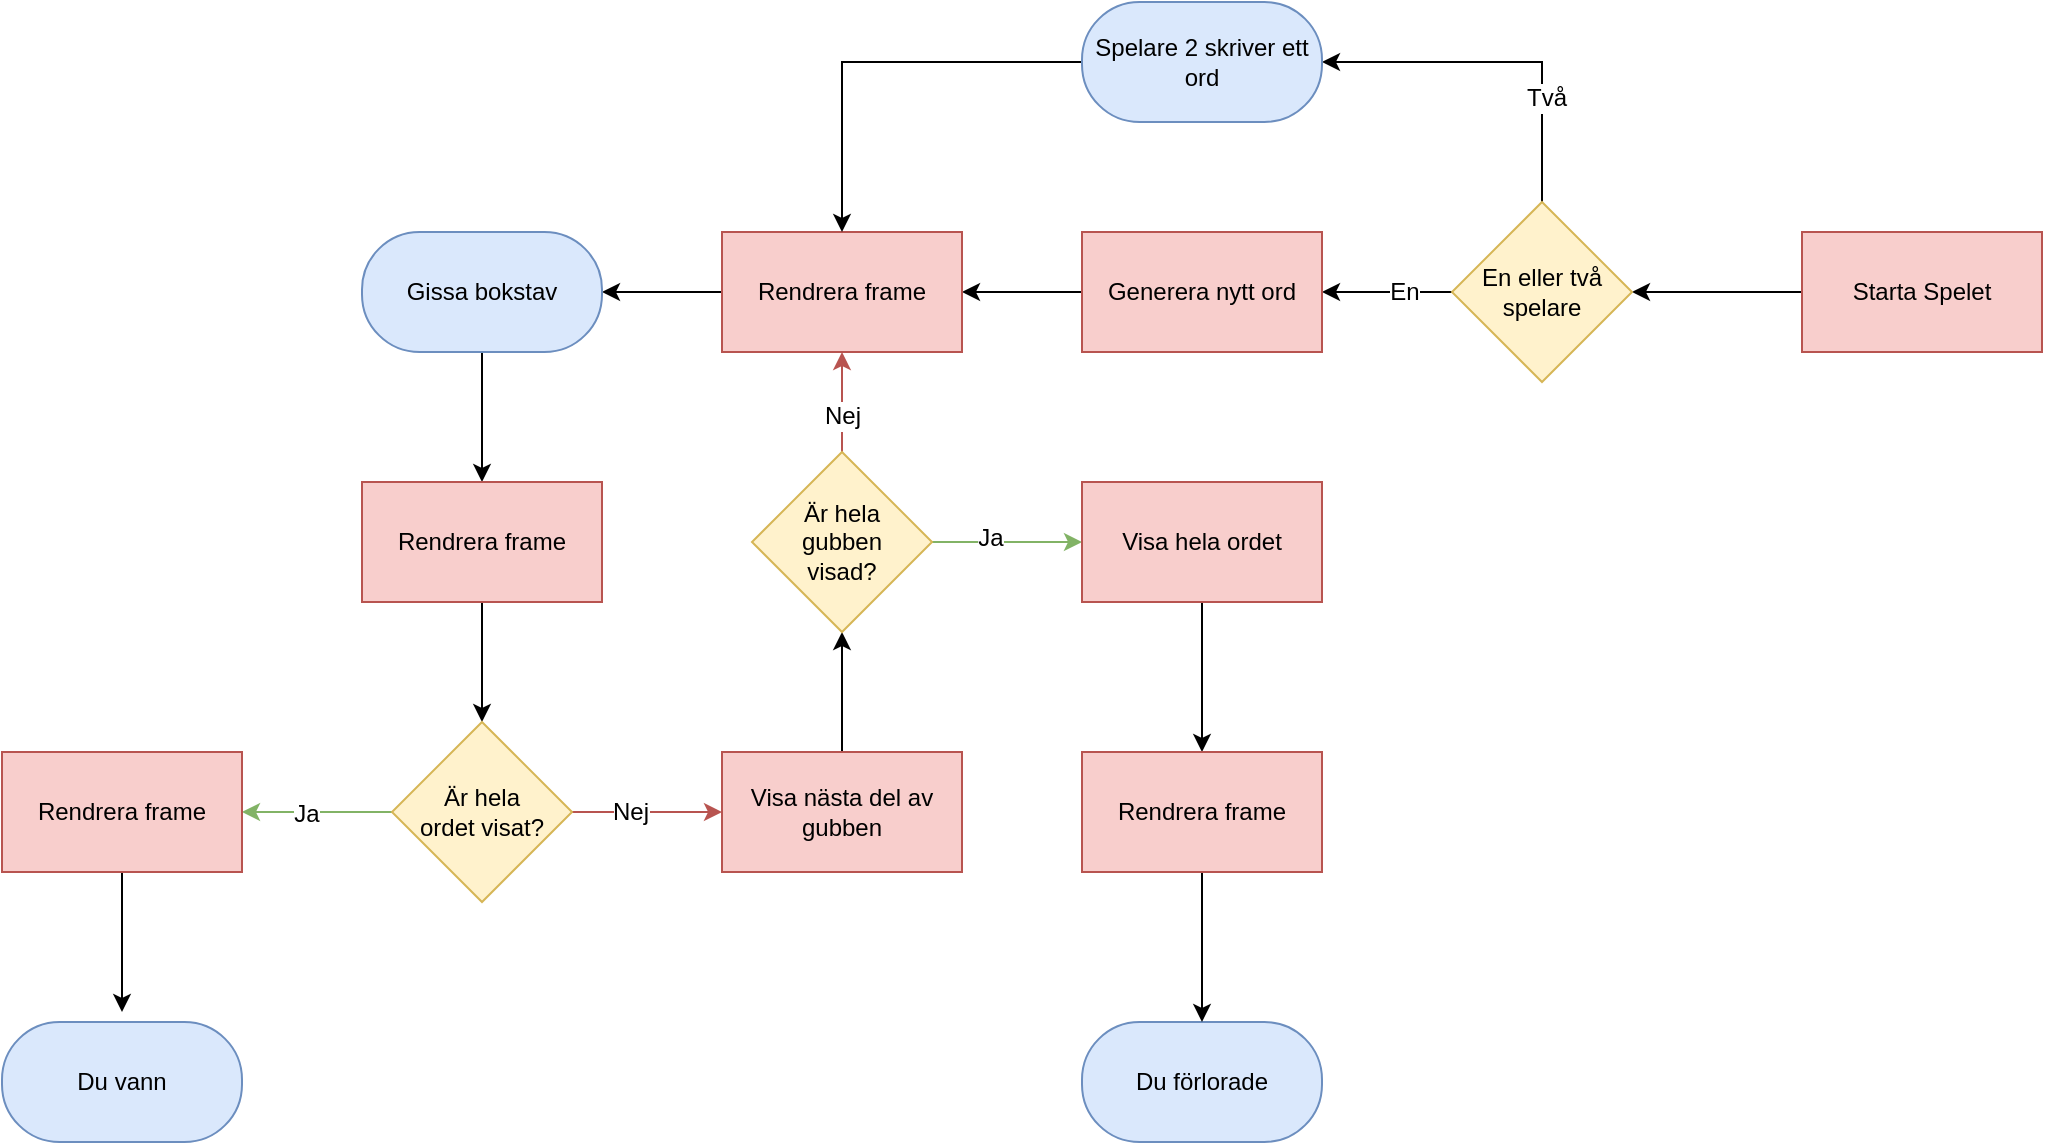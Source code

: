 <mxfile version="12.5.5" type="device"><diagram id="C5RBs43oDa-KdzZeNtuy" name="Page-1"><mxGraphModel dx="2011" dy="806" grid="1" gridSize="10" guides="1" tooltips="1" connect="1" arrows="1" fold="1" page="1" pageScale="1" pageWidth="827" pageHeight="1169" math="0" shadow="0"><root><mxCell id="WIyWlLk6GJQsqaUBKTNV-0"/><mxCell id="WIyWlLk6GJQsqaUBKTNV-1" parent="WIyWlLk6GJQsqaUBKTNV-0"/><mxCell id="EYLsmCY_4JFzQmo3dpal-31" style="edgeStyle=orthogonalEdgeStyle;rounded=0;orthogonalLoop=1;jettySize=auto;html=1;exitX=0;exitY=0.5;exitDx=0;exitDy=0;entryX=1;entryY=0.5;entryDx=0;entryDy=0;" edge="1" parent="WIyWlLk6GJQsqaUBKTNV-1" source="EYLsmCY_4JFzQmo3dpal-0" target="EYLsmCY_4JFzQmo3dpal-1"><mxGeometry relative="1" as="geometry"/></mxCell><mxCell id="EYLsmCY_4JFzQmo3dpal-0" value="Starta Spelet" style="rounded=0;whiteSpace=wrap;html=1;fillColor=#f8cecc;strokeColor=#b85450;" vertex="1" parent="WIyWlLk6GJQsqaUBKTNV-1"><mxGeometry x="560" y="255" width="120" height="60" as="geometry"/></mxCell><mxCell id="EYLsmCY_4JFzQmo3dpal-17" style="edgeStyle=orthogonalEdgeStyle;rounded=0;orthogonalLoop=1;jettySize=auto;html=1;exitX=0;exitY=0.5;exitDx=0;exitDy=0;entryX=1;entryY=0.5;entryDx=0;entryDy=0;" edge="1" parent="WIyWlLk6GJQsqaUBKTNV-1" source="EYLsmCY_4JFzQmo3dpal-1" target="EYLsmCY_4JFzQmo3dpal-2"><mxGeometry relative="1" as="geometry"/></mxCell><mxCell id="EYLsmCY_4JFzQmo3dpal-40" value="En" style="text;html=1;align=center;verticalAlign=middle;resizable=0;points=[];labelBackgroundColor=#ffffff;" vertex="1" connectable="0" parent="EYLsmCY_4JFzQmo3dpal-17"><mxGeometry x="0.218" relative="1" as="geometry"><mxPoint x="15" as="offset"/></mxGeometry></mxCell><mxCell id="EYLsmCY_4JFzQmo3dpal-34" style="edgeStyle=orthogonalEdgeStyle;rounded=0;orthogonalLoop=1;jettySize=auto;html=1;exitX=0.5;exitY=0;exitDx=0;exitDy=0;entryX=1;entryY=0.5;entryDx=0;entryDy=0;" edge="1" parent="WIyWlLk6GJQsqaUBKTNV-1" source="EYLsmCY_4JFzQmo3dpal-1" target="EYLsmCY_4JFzQmo3dpal-33"><mxGeometry relative="1" as="geometry"/></mxCell><mxCell id="EYLsmCY_4JFzQmo3dpal-36" value="Två" style="text;html=1;align=center;verticalAlign=middle;resizable=0;points=[];labelBackgroundColor=#ffffff;" vertex="1" connectable="0" parent="EYLsmCY_4JFzQmo3dpal-34"><mxGeometry x="-0.418" y="-2" relative="1" as="geometry"><mxPoint as="offset"/></mxGeometry></mxCell><mxCell id="EYLsmCY_4JFzQmo3dpal-1" value="En eller två spelare" style="rhombus;whiteSpace=wrap;html=1;fillColor=#fff2cc;strokeColor=#d6b656;" vertex="1" parent="WIyWlLk6GJQsqaUBKTNV-1"><mxGeometry x="385" y="240" width="90" height="90" as="geometry"/></mxCell><mxCell id="EYLsmCY_4JFzQmo3dpal-18" style="edgeStyle=orthogonalEdgeStyle;rounded=0;orthogonalLoop=1;jettySize=auto;html=1;exitX=0;exitY=0.5;exitDx=0;exitDy=0;entryX=1;entryY=0.5;entryDx=0;entryDy=0;" edge="1" parent="WIyWlLk6GJQsqaUBKTNV-1" source="EYLsmCY_4JFzQmo3dpal-2" target="EYLsmCY_4JFzQmo3dpal-4"><mxGeometry relative="1" as="geometry"/></mxCell><mxCell id="EYLsmCY_4JFzQmo3dpal-2" value="Generera nytt ord" style="rounded=0;whiteSpace=wrap;html=1;fillColor=#f8cecc;strokeColor=#b85450;" vertex="1" parent="WIyWlLk6GJQsqaUBKTNV-1"><mxGeometry x="200" y="255" width="120" height="60" as="geometry"/></mxCell><mxCell id="EYLsmCY_4JFzQmo3dpal-19" style="edgeStyle=orthogonalEdgeStyle;rounded=0;orthogonalLoop=1;jettySize=auto;html=1;exitX=0;exitY=0.5;exitDx=0;exitDy=0;entryX=1;entryY=0.5;entryDx=0;entryDy=0;" edge="1" parent="WIyWlLk6GJQsqaUBKTNV-1" source="EYLsmCY_4JFzQmo3dpal-4" target="EYLsmCY_4JFzQmo3dpal-5"><mxGeometry relative="1" as="geometry"/></mxCell><mxCell id="EYLsmCY_4JFzQmo3dpal-4" value="Rendrera frame" style="rounded=0;whiteSpace=wrap;html=1;fillColor=#f8cecc;strokeColor=#b85450;" vertex="1" parent="WIyWlLk6GJQsqaUBKTNV-1"><mxGeometry x="20" y="255" width="120" height="60" as="geometry"/></mxCell><mxCell id="EYLsmCY_4JFzQmo3dpal-20" style="edgeStyle=orthogonalEdgeStyle;rounded=0;orthogonalLoop=1;jettySize=auto;html=1;exitX=0.5;exitY=1;exitDx=0;exitDy=0;" edge="1" parent="WIyWlLk6GJQsqaUBKTNV-1" source="EYLsmCY_4JFzQmo3dpal-5" target="EYLsmCY_4JFzQmo3dpal-6"><mxGeometry relative="1" as="geometry"/></mxCell><mxCell id="EYLsmCY_4JFzQmo3dpal-5" value="Gissa bokstav" style="rounded=1;whiteSpace=wrap;html=1;arcSize=48;fillColor=#dae8fc;strokeColor=#6c8ebf;" vertex="1" parent="WIyWlLk6GJQsqaUBKTNV-1"><mxGeometry x="-160" y="255" width="120" height="60" as="geometry"/></mxCell><mxCell id="EYLsmCY_4JFzQmo3dpal-21" style="edgeStyle=orthogonalEdgeStyle;rounded=0;orthogonalLoop=1;jettySize=auto;html=1;exitX=0.5;exitY=1;exitDx=0;exitDy=0;entryX=0.5;entryY=0;entryDx=0;entryDy=0;" edge="1" parent="WIyWlLk6GJQsqaUBKTNV-1" source="EYLsmCY_4JFzQmo3dpal-6" target="EYLsmCY_4JFzQmo3dpal-7"><mxGeometry relative="1" as="geometry"/></mxCell><mxCell id="EYLsmCY_4JFzQmo3dpal-6" value="Rendrera frame" style="rounded=0;whiteSpace=wrap;html=1;fillColor=#f8cecc;strokeColor=#b85450;" vertex="1" parent="WIyWlLk6GJQsqaUBKTNV-1"><mxGeometry x="-160" y="380" width="120" height="60" as="geometry"/></mxCell><mxCell id="EYLsmCY_4JFzQmo3dpal-22" style="edgeStyle=orthogonalEdgeStyle;rounded=0;orthogonalLoop=1;jettySize=auto;html=1;exitX=0;exitY=0.5;exitDx=0;exitDy=0;entryX=1;entryY=0.5;entryDx=0;entryDy=0;fillColor=#d5e8d4;strokeColor=#82b366;" edge="1" parent="WIyWlLk6GJQsqaUBKTNV-1" source="EYLsmCY_4JFzQmo3dpal-7"><mxGeometry relative="1" as="geometry"><mxPoint x="-220" y="545" as="targetPoint"/></mxGeometry></mxCell><mxCell id="EYLsmCY_4JFzQmo3dpal-44" value="Ja" style="text;html=1;align=center;verticalAlign=middle;resizable=0;points=[];labelBackgroundColor=#ffffff;" vertex="1" connectable="0" parent="EYLsmCY_4JFzQmo3dpal-22"><mxGeometry x="0.17" relative="1" as="geometry"><mxPoint as="offset"/></mxGeometry></mxCell><mxCell id="EYLsmCY_4JFzQmo3dpal-25" style="edgeStyle=orthogonalEdgeStyle;rounded=0;orthogonalLoop=1;jettySize=auto;html=1;exitX=1;exitY=0.5;exitDx=0;exitDy=0;entryX=0;entryY=0.5;entryDx=0;entryDy=0;fillColor=#f8cecc;strokeColor=#b85450;" edge="1" parent="WIyWlLk6GJQsqaUBKTNV-1" source="EYLsmCY_4JFzQmo3dpal-7" target="EYLsmCY_4JFzQmo3dpal-8"><mxGeometry relative="1" as="geometry"/></mxCell><mxCell id="EYLsmCY_4JFzQmo3dpal-43" value="Nej" style="text;html=1;align=center;verticalAlign=middle;resizable=0;points=[];labelBackgroundColor=#ffffff;" vertex="1" connectable="0" parent="EYLsmCY_4JFzQmo3dpal-25"><mxGeometry x="-0.239" relative="1" as="geometry"><mxPoint as="offset"/></mxGeometry></mxCell><mxCell id="EYLsmCY_4JFzQmo3dpal-7" value="Är hela &lt;br&gt;ordet visat?" style="rhombus;whiteSpace=wrap;html=1;fillColor=#fff2cc;strokeColor=#d6b656;" vertex="1" parent="WIyWlLk6GJQsqaUBKTNV-1"><mxGeometry x="-145" y="500" width="90" height="90" as="geometry"/></mxCell><mxCell id="EYLsmCY_4JFzQmo3dpal-26" style="edgeStyle=orthogonalEdgeStyle;rounded=0;orthogonalLoop=1;jettySize=auto;html=1;exitX=0.5;exitY=0;exitDx=0;exitDy=0;entryX=0.5;entryY=1;entryDx=0;entryDy=0;" edge="1" parent="WIyWlLk6GJQsqaUBKTNV-1" source="EYLsmCY_4JFzQmo3dpal-8" target="EYLsmCY_4JFzQmo3dpal-9"><mxGeometry relative="1" as="geometry"><mxPoint x="80" y="460" as="targetPoint"/></mxGeometry></mxCell><mxCell id="EYLsmCY_4JFzQmo3dpal-8" value="Visa nästa del av gubben" style="rounded=0;whiteSpace=wrap;html=1;fillColor=#f8cecc;strokeColor=#b85450;" vertex="1" parent="WIyWlLk6GJQsqaUBKTNV-1"><mxGeometry x="20" y="515" width="120" height="60" as="geometry"/></mxCell><mxCell id="EYLsmCY_4JFzQmo3dpal-27" style="edgeStyle=orthogonalEdgeStyle;rounded=0;orthogonalLoop=1;jettySize=auto;html=1;exitX=0.5;exitY=0;exitDx=0;exitDy=0;entryX=0.5;entryY=1;entryDx=0;entryDy=0;fillColor=#f8cecc;strokeColor=#b85450;" edge="1" parent="WIyWlLk6GJQsqaUBKTNV-1" source="EYLsmCY_4JFzQmo3dpal-9" target="EYLsmCY_4JFzQmo3dpal-4"><mxGeometry relative="1" as="geometry"><mxPoint x="80" y="320.0" as="targetPoint"/></mxGeometry></mxCell><mxCell id="EYLsmCY_4JFzQmo3dpal-41" value="Nej" style="text;html=1;align=center;verticalAlign=middle;resizable=0;points=[];labelBackgroundColor=#ffffff;" vertex="1" connectable="0" parent="EYLsmCY_4JFzQmo3dpal-27"><mxGeometry x="-0.287" relative="1" as="geometry"><mxPoint as="offset"/></mxGeometry></mxCell><mxCell id="EYLsmCY_4JFzQmo3dpal-28" style="edgeStyle=orthogonalEdgeStyle;rounded=0;orthogonalLoop=1;jettySize=auto;html=1;exitX=1;exitY=0.5;exitDx=0;exitDy=0;fillColor=#d5e8d4;strokeColor=#82b366;" edge="1" parent="WIyWlLk6GJQsqaUBKTNV-1" source="EYLsmCY_4JFzQmo3dpal-9" target="EYLsmCY_4JFzQmo3dpal-10"><mxGeometry relative="1" as="geometry"/></mxCell><mxCell id="EYLsmCY_4JFzQmo3dpal-42" value="Ja" style="text;html=1;align=center;verticalAlign=middle;resizable=0;points=[];labelBackgroundColor=#ffffff;" vertex="1" connectable="0" parent="EYLsmCY_4JFzQmo3dpal-28"><mxGeometry x="0.002" y="9" relative="1" as="geometry"><mxPoint x="-9" y="7" as="offset"/></mxGeometry></mxCell><mxCell id="EYLsmCY_4JFzQmo3dpal-9" value="Är hela &lt;br&gt;gubben &lt;br&gt;visad?" style="rhombus;whiteSpace=wrap;html=1;fillColor=#fff2cc;strokeColor=#d6b656;" vertex="1" parent="WIyWlLk6GJQsqaUBKTNV-1"><mxGeometry x="35" y="365" width="90" height="90" as="geometry"/></mxCell><mxCell id="EYLsmCY_4JFzQmo3dpal-29" style="edgeStyle=orthogonalEdgeStyle;rounded=0;orthogonalLoop=1;jettySize=auto;html=1;exitX=0.5;exitY=1;exitDx=0;exitDy=0;entryX=0.5;entryY=0;entryDx=0;entryDy=0;" edge="1" parent="WIyWlLk6GJQsqaUBKTNV-1" source="EYLsmCY_4JFzQmo3dpal-10" target="EYLsmCY_4JFzQmo3dpal-12"><mxGeometry relative="1" as="geometry"/></mxCell><mxCell id="EYLsmCY_4JFzQmo3dpal-10" value="Visa hela ordet" style="rounded=0;whiteSpace=wrap;html=1;fillColor=#f8cecc;strokeColor=#b85450;" vertex="1" parent="WIyWlLk6GJQsqaUBKTNV-1"><mxGeometry x="200" y="380" width="120" height="60" as="geometry"/></mxCell><mxCell id="EYLsmCY_4JFzQmo3dpal-11" value="Du förlorade" style="rounded=1;whiteSpace=wrap;html=1;arcSize=48;fillColor=#dae8fc;strokeColor=#6c8ebf;" vertex="1" parent="WIyWlLk6GJQsqaUBKTNV-1"><mxGeometry x="200" y="650" width="120" height="60" as="geometry"/></mxCell><mxCell id="EYLsmCY_4JFzQmo3dpal-30" style="edgeStyle=orthogonalEdgeStyle;rounded=0;orthogonalLoop=1;jettySize=auto;html=1;exitX=0.5;exitY=1;exitDx=0;exitDy=0;" edge="1" parent="WIyWlLk6GJQsqaUBKTNV-1" source="EYLsmCY_4JFzQmo3dpal-12" target="EYLsmCY_4JFzQmo3dpal-11"><mxGeometry relative="1" as="geometry"/></mxCell><mxCell id="EYLsmCY_4JFzQmo3dpal-12" value="Rendrera frame" style="rounded=0;whiteSpace=wrap;html=1;fillColor=#f8cecc;strokeColor=#b85450;" vertex="1" parent="WIyWlLk6GJQsqaUBKTNV-1"><mxGeometry x="200" y="515" width="120" height="60" as="geometry"/></mxCell><mxCell id="EYLsmCY_4JFzQmo3dpal-14" value="Du vann" style="rounded=1;whiteSpace=wrap;html=1;arcSize=48;fillColor=#dae8fc;strokeColor=#6c8ebf;" vertex="1" parent="WIyWlLk6GJQsqaUBKTNV-1"><mxGeometry x="-340" y="650" width="120" height="60" as="geometry"/></mxCell><mxCell id="EYLsmCY_4JFzQmo3dpal-24" style="edgeStyle=orthogonalEdgeStyle;rounded=0;orthogonalLoop=1;jettySize=auto;html=1;exitX=0.5;exitY=1;exitDx=0;exitDy=0;" edge="1" parent="WIyWlLk6GJQsqaUBKTNV-1" source="EYLsmCY_4JFzQmo3dpal-15"><mxGeometry relative="1" as="geometry"><mxPoint x="-280" y="645" as="targetPoint"/></mxGeometry></mxCell><mxCell id="EYLsmCY_4JFzQmo3dpal-15" value="Rendrera frame" style="rounded=0;whiteSpace=wrap;html=1;fillColor=#f8cecc;strokeColor=#b85450;" vertex="1" parent="WIyWlLk6GJQsqaUBKTNV-1"><mxGeometry x="-340" y="515" width="120" height="60" as="geometry"/></mxCell><mxCell id="EYLsmCY_4JFzQmo3dpal-35" style="edgeStyle=orthogonalEdgeStyle;rounded=0;orthogonalLoop=1;jettySize=auto;html=1;exitX=0;exitY=0.5;exitDx=0;exitDy=0;entryX=0.5;entryY=0;entryDx=0;entryDy=0;" edge="1" parent="WIyWlLk6GJQsqaUBKTNV-1" source="EYLsmCY_4JFzQmo3dpal-33" target="EYLsmCY_4JFzQmo3dpal-4"><mxGeometry relative="1" as="geometry"><mxPoint x="80" y="250" as="targetPoint"/></mxGeometry></mxCell><mxCell id="EYLsmCY_4JFzQmo3dpal-33" value="Spelare 2 skriver ett ord" style="rounded=1;whiteSpace=wrap;html=1;arcSize=48;fillColor=#dae8fc;strokeColor=#6c8ebf;" vertex="1" parent="WIyWlLk6GJQsqaUBKTNV-1"><mxGeometry x="200" y="140" width="120" height="60" as="geometry"/></mxCell></root></mxGraphModel></diagram></mxfile>